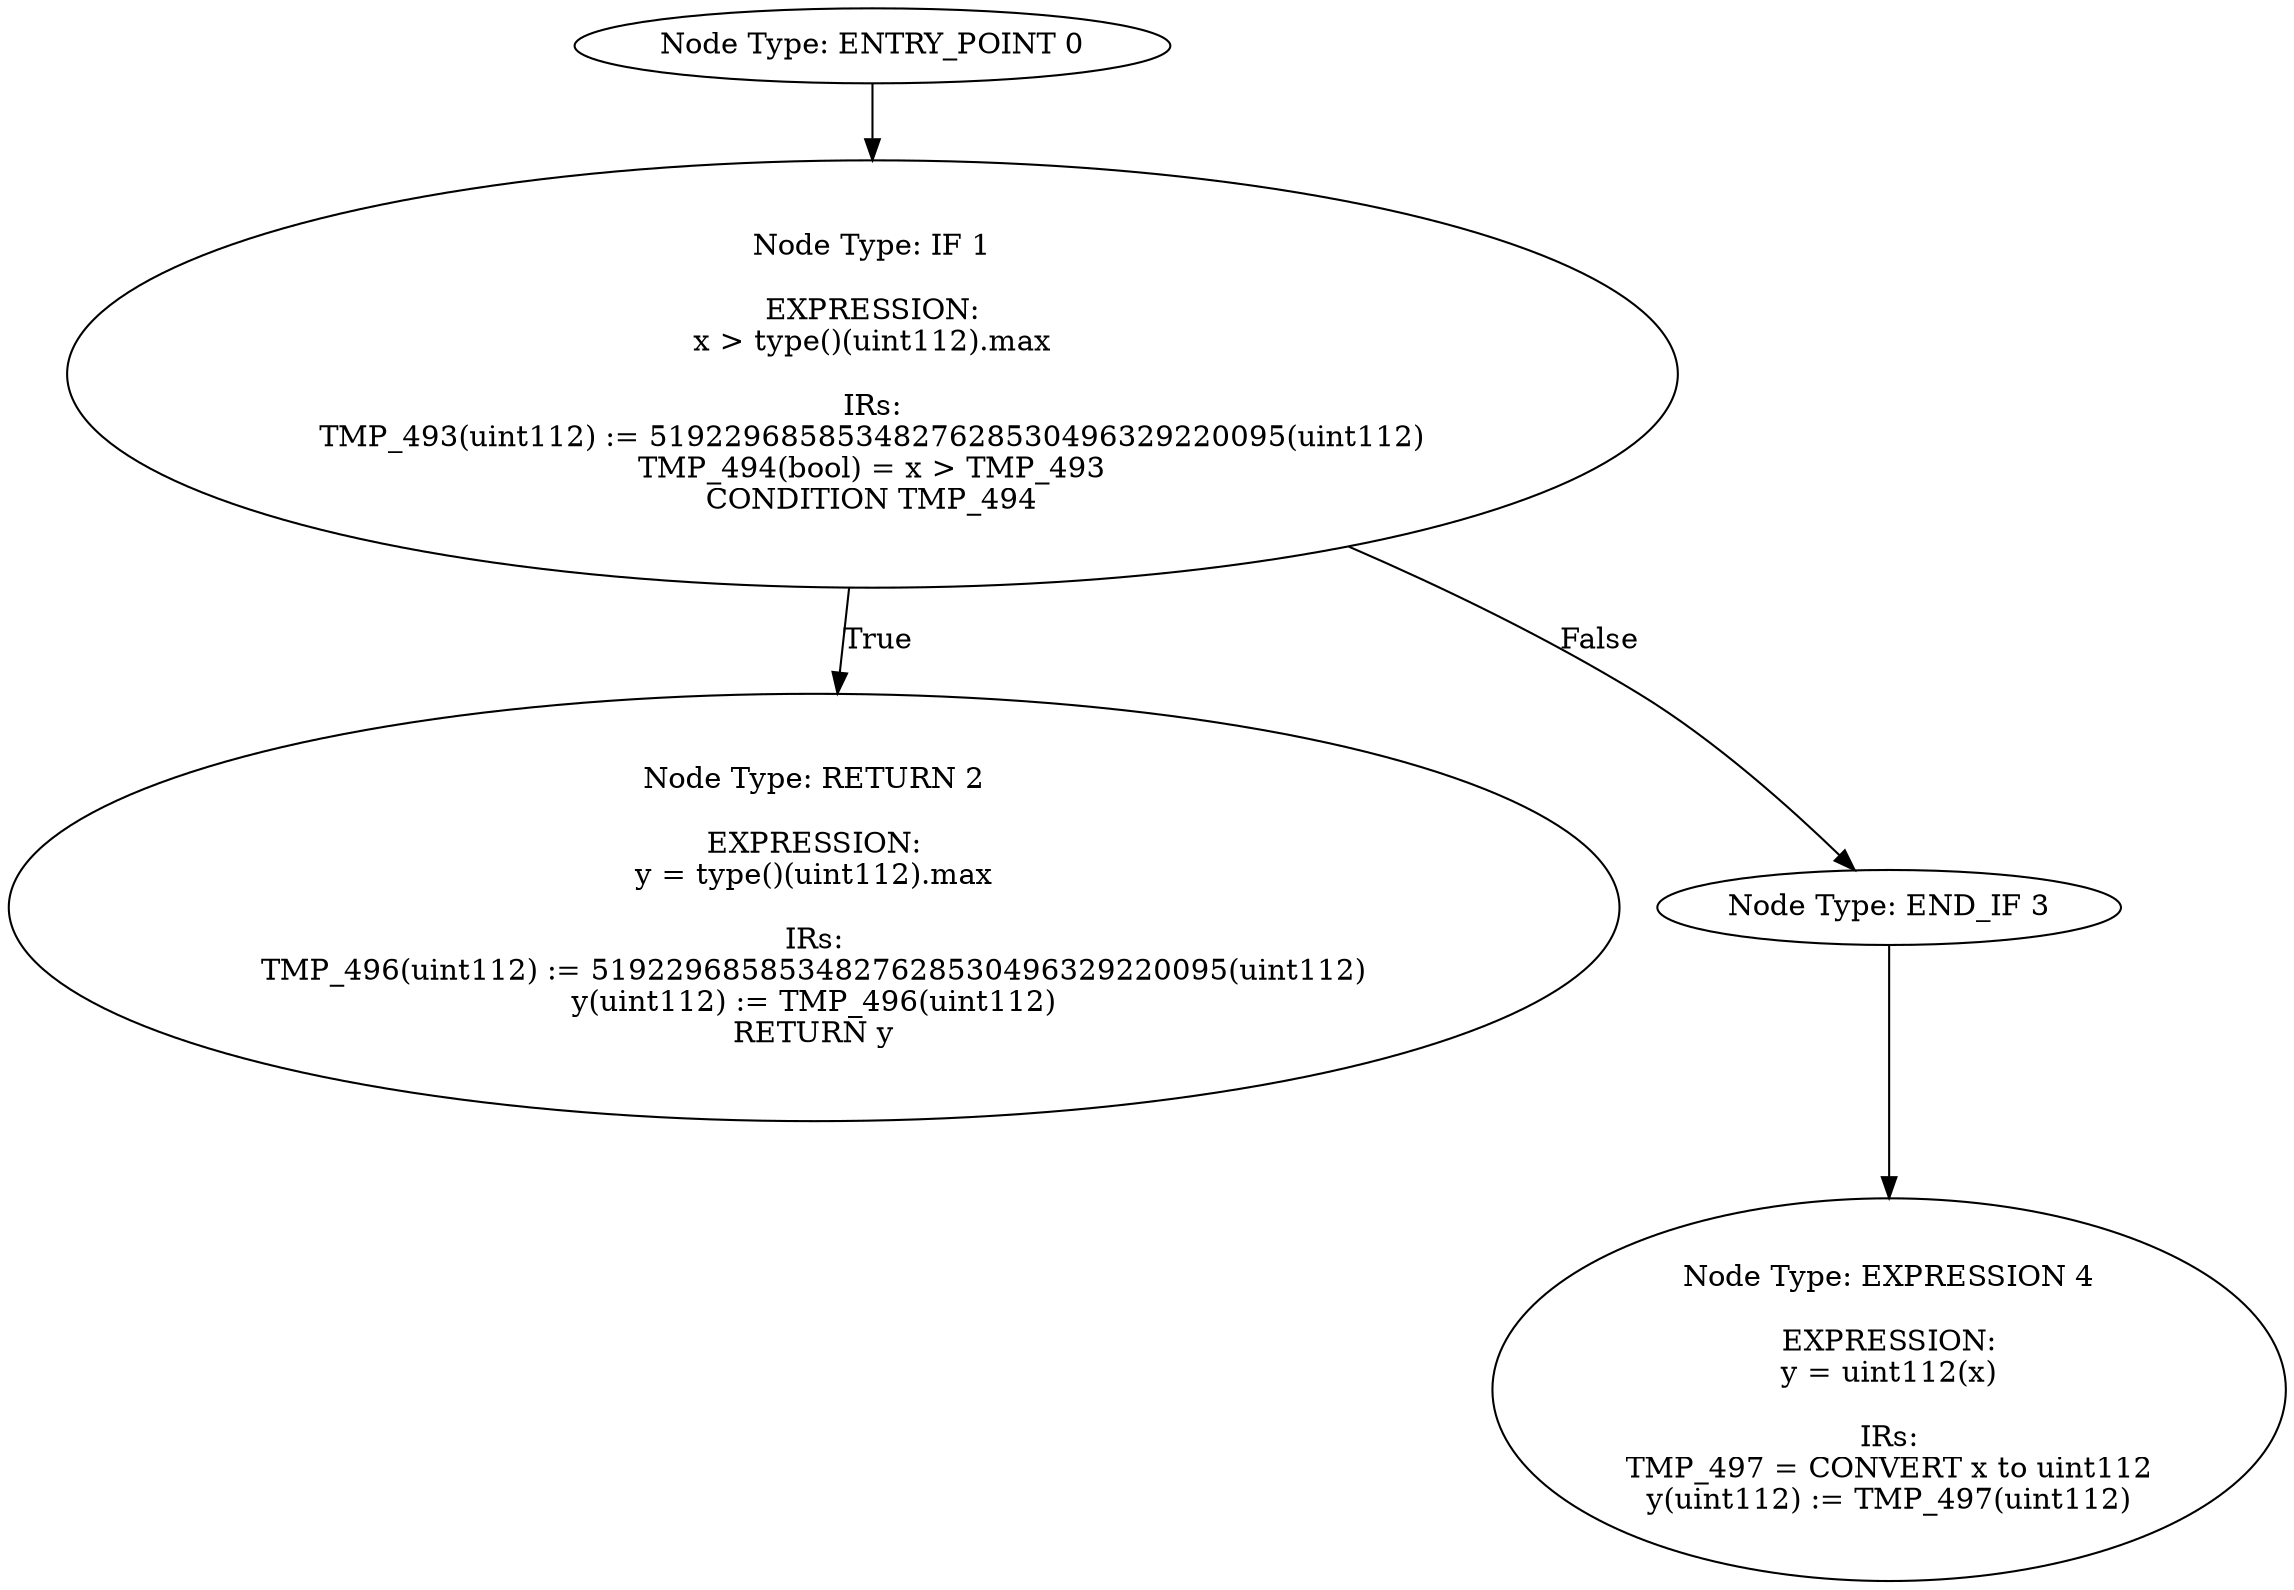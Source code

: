digraph{
0[label="Node Type: ENTRY_POINT 0
"];
0->1;
1[label="Node Type: IF 1

EXPRESSION:
x > type()(uint112).max

IRs:
TMP_493(uint112) := 5192296858534827628530496329220095(uint112)
TMP_494(bool) = x > TMP_493
CONDITION TMP_494"];
1->2[label="True"];
1->3[label="False"];
2[label="Node Type: RETURN 2

EXPRESSION:
y = type()(uint112).max

IRs:
TMP_496(uint112) := 5192296858534827628530496329220095(uint112)
y(uint112) := TMP_496(uint112)
RETURN y"];
3[label="Node Type: END_IF 3
"];
3->4;
4[label="Node Type: EXPRESSION 4

EXPRESSION:
y = uint112(x)

IRs:
TMP_497 = CONVERT x to uint112
y(uint112) := TMP_497(uint112)"];
}
